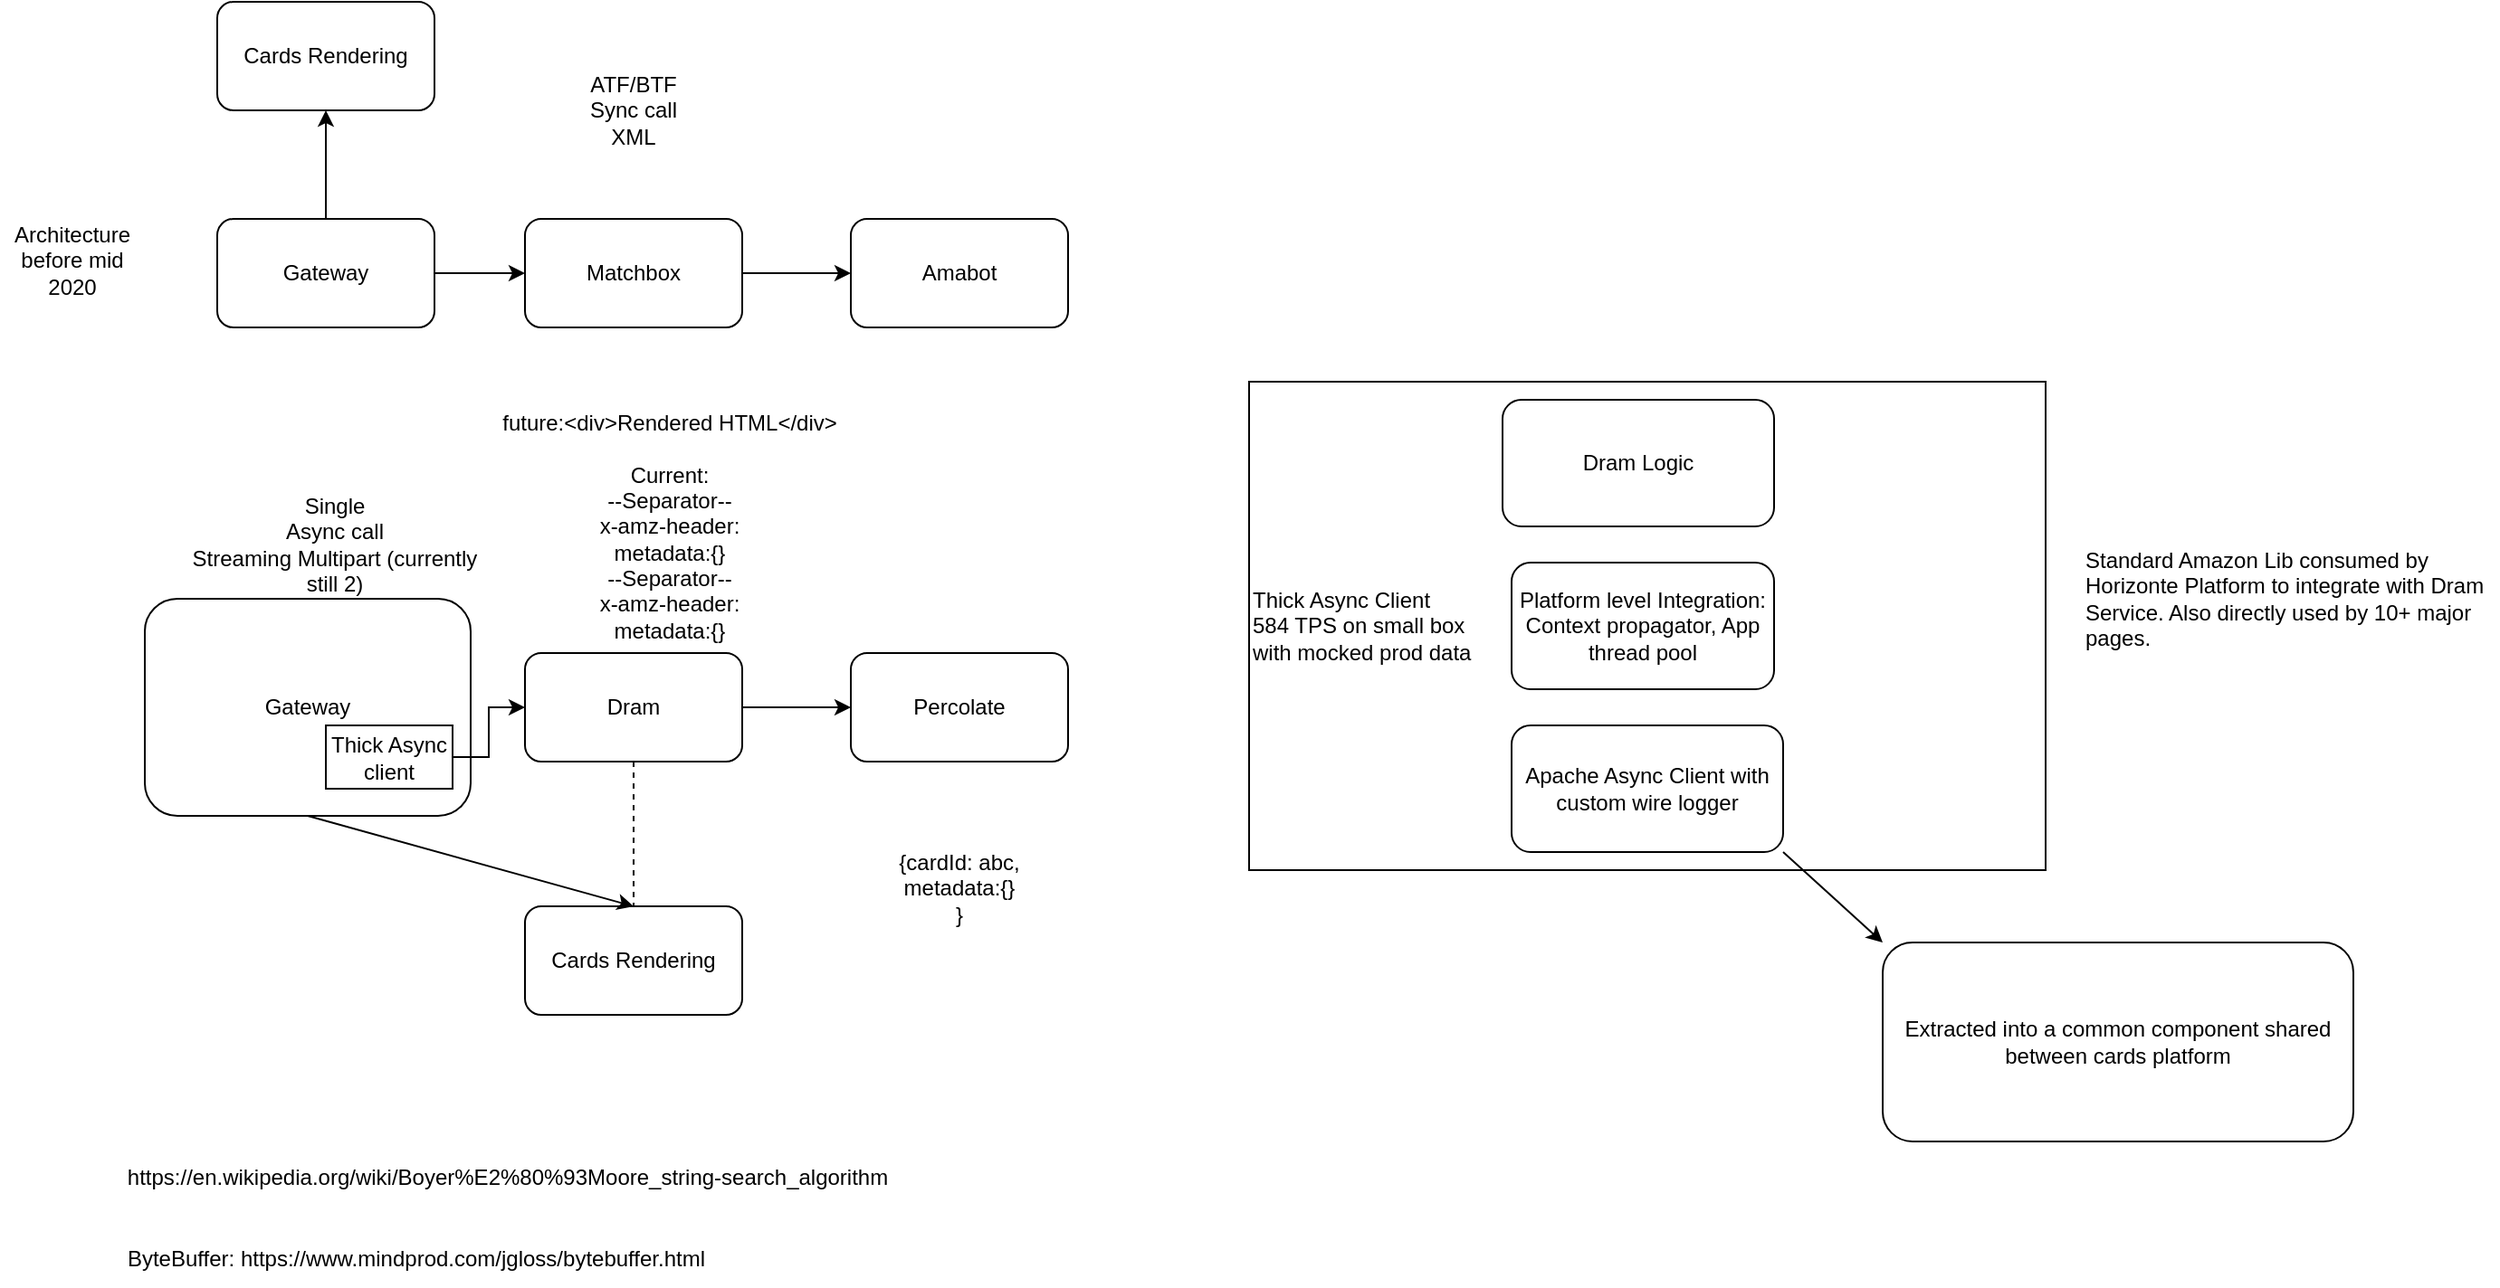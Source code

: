 <mxfile version="16.5.1" type="device"><diagram id="ohRF1bed4ToP6Nk3n0eI" name="Page-1"><mxGraphModel dx="1346" dy="815" grid="1" gridSize="10" guides="1" tooltips="1" connect="1" arrows="1" fold="1" page="1" pageScale="1" pageWidth="850" pageHeight="1100" math="0" shadow="0"><root><mxCell id="0"/><mxCell id="1" parent="0"/><mxCell id="NGY5f37MLQBiLxaLVWgL-4" value="" style="edgeStyle=orthogonalEdgeStyle;rounded=0;orthogonalLoop=1;jettySize=auto;html=1;" parent="1" source="NGY5f37MLQBiLxaLVWgL-1" target="NGY5f37MLQBiLxaLVWgL-2" edge="1"><mxGeometry relative="1" as="geometry"/></mxCell><mxCell id="NGY5f37MLQBiLxaLVWgL-1" value="Gateway" style="rounded=1;whiteSpace=wrap;html=1;" parent="1" vertex="1"><mxGeometry x="150" y="410" width="120" height="60" as="geometry"/></mxCell><mxCell id="NGY5f37MLQBiLxaLVWgL-5" value="" style="edgeStyle=orthogonalEdgeStyle;rounded=0;orthogonalLoop=1;jettySize=auto;html=1;" parent="1" source="NGY5f37MLQBiLxaLVWgL-2" target="NGY5f37MLQBiLxaLVWgL-3" edge="1"><mxGeometry relative="1" as="geometry"/></mxCell><mxCell id="NGY5f37MLQBiLxaLVWgL-2" value="Matchbox" style="rounded=1;whiteSpace=wrap;html=1;" parent="1" vertex="1"><mxGeometry x="320" y="410" width="120" height="60" as="geometry"/></mxCell><mxCell id="NGY5f37MLQBiLxaLVWgL-3" value="Amabot" style="rounded=1;whiteSpace=wrap;html=1;" parent="1" vertex="1"><mxGeometry x="500" y="410" width="120" height="60" as="geometry"/></mxCell><mxCell id="NGY5f37MLQBiLxaLVWgL-6" value="ATF/BTF&lt;br&gt;Sync call&lt;br&gt;XML" style="text;html=1;strokeColor=none;fillColor=none;align=center;verticalAlign=middle;whiteSpace=wrap;rounded=0;" parent="1" vertex="1"><mxGeometry x="295" y="290" width="170" height="120" as="geometry"/></mxCell><mxCell id="NGY5f37MLQBiLxaLVWgL-8" value="Gateway" style="rounded=1;whiteSpace=wrap;html=1;" parent="1" vertex="1"><mxGeometry x="110" y="620" width="180" height="120" as="geometry"/></mxCell><mxCell id="NGY5f37MLQBiLxaLVWgL-9" value="" style="edgeStyle=orthogonalEdgeStyle;rounded=0;orthogonalLoop=1;jettySize=auto;html=1;" parent="1" source="NGY5f37MLQBiLxaLVWgL-10" target="NGY5f37MLQBiLxaLVWgL-11" edge="1"><mxGeometry relative="1" as="geometry"/></mxCell><mxCell id="NGY5f37MLQBiLxaLVWgL-10" value="Dram" style="rounded=1;whiteSpace=wrap;html=1;" parent="1" vertex="1"><mxGeometry x="320" y="650" width="120" height="60" as="geometry"/></mxCell><mxCell id="NGY5f37MLQBiLxaLVWgL-11" value="Percolate" style="rounded=1;whiteSpace=wrap;html=1;" parent="1" vertex="1"><mxGeometry x="500" y="650" width="120" height="60" as="geometry"/></mxCell><mxCell id="NGY5f37MLQBiLxaLVWgL-12" value="" style="endArrow=none;dashed=1;html=1;exitX=0.5;exitY=1;exitDx=0;exitDy=0;" parent="1" source="NGY5f37MLQBiLxaLVWgL-10" target="NGY5f37MLQBiLxaLVWgL-13" edge="1"><mxGeometry width="50" height="50" relative="1" as="geometry"><mxPoint x="400" y="610" as="sourcePoint"/><mxPoint x="380" y="780" as="targetPoint"/></mxGeometry></mxCell><mxCell id="NGY5f37MLQBiLxaLVWgL-13" value="Cards Rendering" style="rounded=1;whiteSpace=wrap;html=1;" parent="1" vertex="1"><mxGeometry x="320" y="790" width="120" height="60" as="geometry"/></mxCell><mxCell id="NGY5f37MLQBiLxaLVWgL-14" value="Single&lt;br&gt;Async call&lt;br&gt;Streaming Multipart (currently still 2)" style="text;html=1;strokeColor=none;fillColor=none;align=center;verticalAlign=middle;whiteSpace=wrap;rounded=0;" parent="1" vertex="1"><mxGeometry x="130" y="530" width="170" height="120" as="geometry"/></mxCell><mxCell id="NGY5f37MLQBiLxaLVWgL-15" value="Cards Rendering" style="rounded=1;whiteSpace=wrap;html=1;" parent="1" vertex="1"><mxGeometry x="150" y="290" width="120" height="60" as="geometry"/></mxCell><mxCell id="NGY5f37MLQBiLxaLVWgL-17" value="" style="endArrow=classic;html=1;exitX=0.5;exitY=0;exitDx=0;exitDy=0;entryX=0.5;entryY=1;entryDx=0;entryDy=0;" parent="1" source="NGY5f37MLQBiLxaLVWgL-1" target="NGY5f37MLQBiLxaLVWgL-15" edge="1"><mxGeometry width="50" height="50" relative="1" as="geometry"><mxPoint x="220" y="400" as="sourcePoint"/><mxPoint x="270" y="350" as="targetPoint"/></mxGeometry></mxCell><mxCell id="NGY5f37MLQBiLxaLVWgL-18" value="" style="endArrow=classic;html=1;exitX=0.5;exitY=1;exitDx=0;exitDy=0;entryX=0.5;entryY=0;entryDx=0;entryDy=0;" parent="1" source="NGY5f37MLQBiLxaLVWgL-8" target="NGY5f37MLQBiLxaLVWgL-13" edge="1"><mxGeometry width="50" height="50" relative="1" as="geometry"><mxPoint x="420" y="710" as="sourcePoint"/><mxPoint x="470" y="660" as="targetPoint"/></mxGeometry></mxCell><mxCell id="NGY5f37MLQBiLxaLVWgL-20" value="{cardId: abc,&lt;br&gt;metadata:{}&lt;br&gt;}" style="text;html=1;strokeColor=none;fillColor=none;align=center;verticalAlign=middle;whiteSpace=wrap;rounded=0;" parent="1" vertex="1"><mxGeometry x="495" y="710" width="130" height="140" as="geometry"/></mxCell><mxCell id="NGY5f37MLQBiLxaLVWgL-21" value="future:&amp;lt;div&amp;gt;Rendered HTML&amp;lt;/div&amp;gt;&lt;br&gt;&lt;br&gt;Current:&lt;br&gt;--Separator--&lt;br&gt;x-amz-header:&lt;br&gt;metadata:{}&lt;br&gt;--Separator--&lt;br&gt;x-amz-header:&lt;br&gt;metadata:{}" style="text;html=1;strokeColor=none;fillColor=none;align=center;verticalAlign=middle;whiteSpace=wrap;rounded=0;" parent="1" vertex="1"><mxGeometry x="300" y="510" width="200" height="140" as="geometry"/></mxCell><mxCell id="C3TSRzUiCiWrqxUiGDEc-6" value="" style="edgeStyle=orthogonalEdgeStyle;rounded=0;orthogonalLoop=1;jettySize=auto;html=1;" edge="1" parent="1" source="NGY5f37MLQBiLxaLVWgL-22" target="NGY5f37MLQBiLxaLVWgL-10"><mxGeometry relative="1" as="geometry"/></mxCell><mxCell id="NGY5f37MLQBiLxaLVWgL-22" value="Thick Async client" style="rounded=0;whiteSpace=wrap;html=1;" parent="1" vertex="1"><mxGeometry x="210" y="690" width="70" height="35" as="geometry"/></mxCell><mxCell id="C3TSRzUiCiWrqxUiGDEc-1" value="https://en.wikipedia.org/wiki/Boyer%E2%80%93Moore_string-search_algorithm" style="text;html=1;align=center;verticalAlign=middle;resizable=0;points=[];autosize=1;strokeColor=none;fillColor=none;" vertex="1" parent="1"><mxGeometry x="90" y="930" width="440" height="20" as="geometry"/></mxCell><mxCell id="C3TSRzUiCiWrqxUiGDEc-2" value="ByteBuffer:&amp;nbsp;https://www.mindprod.com/jgloss/bytebuffer.html" style="text;html=1;strokeColor=none;fillColor=none;align=center;verticalAlign=middle;whiteSpace=wrap;rounded=0;" vertex="1" parent="1"><mxGeometry x="80" y="970" width="360" height="30" as="geometry"/></mxCell><mxCell id="C3TSRzUiCiWrqxUiGDEc-3" value="Architecture before mid 2020" style="text;html=1;strokeColor=none;fillColor=none;align=center;verticalAlign=middle;whiteSpace=wrap;rounded=0;" vertex="1" parent="1"><mxGeometry x="30" y="410" width="80" height="45" as="geometry"/></mxCell><mxCell id="C3TSRzUiCiWrqxUiGDEc-8" value="Thick Async Client&lt;br&gt;584 TPS on small box&lt;br&gt;with mocked prod data" style="rounded=0;whiteSpace=wrap;html=1;align=left;" vertex="1" parent="1"><mxGeometry x="720" y="500" width="440" height="270" as="geometry"/></mxCell><mxCell id="C3TSRzUiCiWrqxUiGDEc-9" value="Dram Logic" style="rounded=1;whiteSpace=wrap;html=1;" vertex="1" parent="1"><mxGeometry x="860" y="510" width="150" height="70" as="geometry"/></mxCell><mxCell id="C3TSRzUiCiWrqxUiGDEc-10" value="Platform level Integration: Context propagator, App thread pool" style="rounded=1;whiteSpace=wrap;html=1;" vertex="1" parent="1"><mxGeometry x="865" y="600" width="145" height="70" as="geometry"/></mxCell><mxCell id="C3TSRzUiCiWrqxUiGDEc-11" value="Apache Async Client with custom wire logger" style="rounded=1;whiteSpace=wrap;html=1;" vertex="1" parent="1"><mxGeometry x="865" y="690" width="150" height="70" as="geometry"/></mxCell><mxCell id="C3TSRzUiCiWrqxUiGDEc-12" value="Standard Amazon Lib consumed by Horizonte Platform to integrate with Dram Service. Also directly used by 10+ major pages.&amp;nbsp;" style="text;html=1;strokeColor=none;fillColor=none;align=left;verticalAlign=middle;whiteSpace=wrap;rounded=0;" vertex="1" parent="1"><mxGeometry x="1180" y="530" width="230" height="180" as="geometry"/></mxCell><mxCell id="C3TSRzUiCiWrqxUiGDEc-13" value="Extracted into a common component shared between cards platform" style="rounded=1;whiteSpace=wrap;html=1;" vertex="1" parent="1"><mxGeometry x="1070" y="810" width="260" height="110" as="geometry"/></mxCell><mxCell id="C3TSRzUiCiWrqxUiGDEc-14" value="" style="endArrow=classic;html=1;rounded=0;exitX=1;exitY=1;exitDx=0;exitDy=0;entryX=0;entryY=0;entryDx=0;entryDy=0;" edge="1" parent="1" source="C3TSRzUiCiWrqxUiGDEc-11" target="C3TSRzUiCiWrqxUiGDEc-13"><mxGeometry width="50" height="50" relative="1" as="geometry"><mxPoint x="840" y="700" as="sourcePoint"/><mxPoint x="890" y="650" as="targetPoint"/></mxGeometry></mxCell></root></mxGraphModel></diagram></mxfile>
